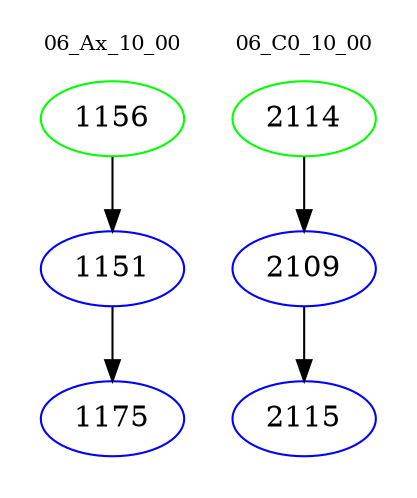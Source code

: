 digraph{
subgraph cluster_0 {
color = white
label = "06_Ax_10_00";
fontsize=10;
T0_1156 [label="1156", color="green"]
T0_1156 -> T0_1151 [color="black"]
T0_1151 [label="1151", color="blue"]
T0_1151 -> T0_1175 [color="black"]
T0_1175 [label="1175", color="blue"]
}
subgraph cluster_1 {
color = white
label = "06_C0_10_00";
fontsize=10;
T1_2114 [label="2114", color="green"]
T1_2114 -> T1_2109 [color="black"]
T1_2109 [label="2109", color="blue"]
T1_2109 -> T1_2115 [color="black"]
T1_2115 [label="2115", color="blue"]
}
}
